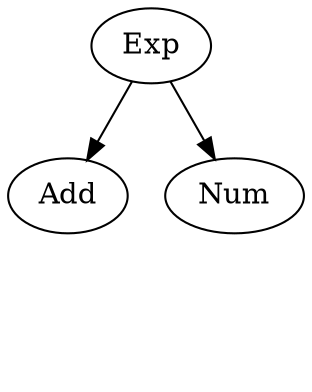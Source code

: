 digraph {
    Exp
    Add[class="disabled"]
    Num

    Exp -> Add[class="disabled"]
    Exp -> Num

    D[style="invis"]
    Num -> D[style="invis"]
}
